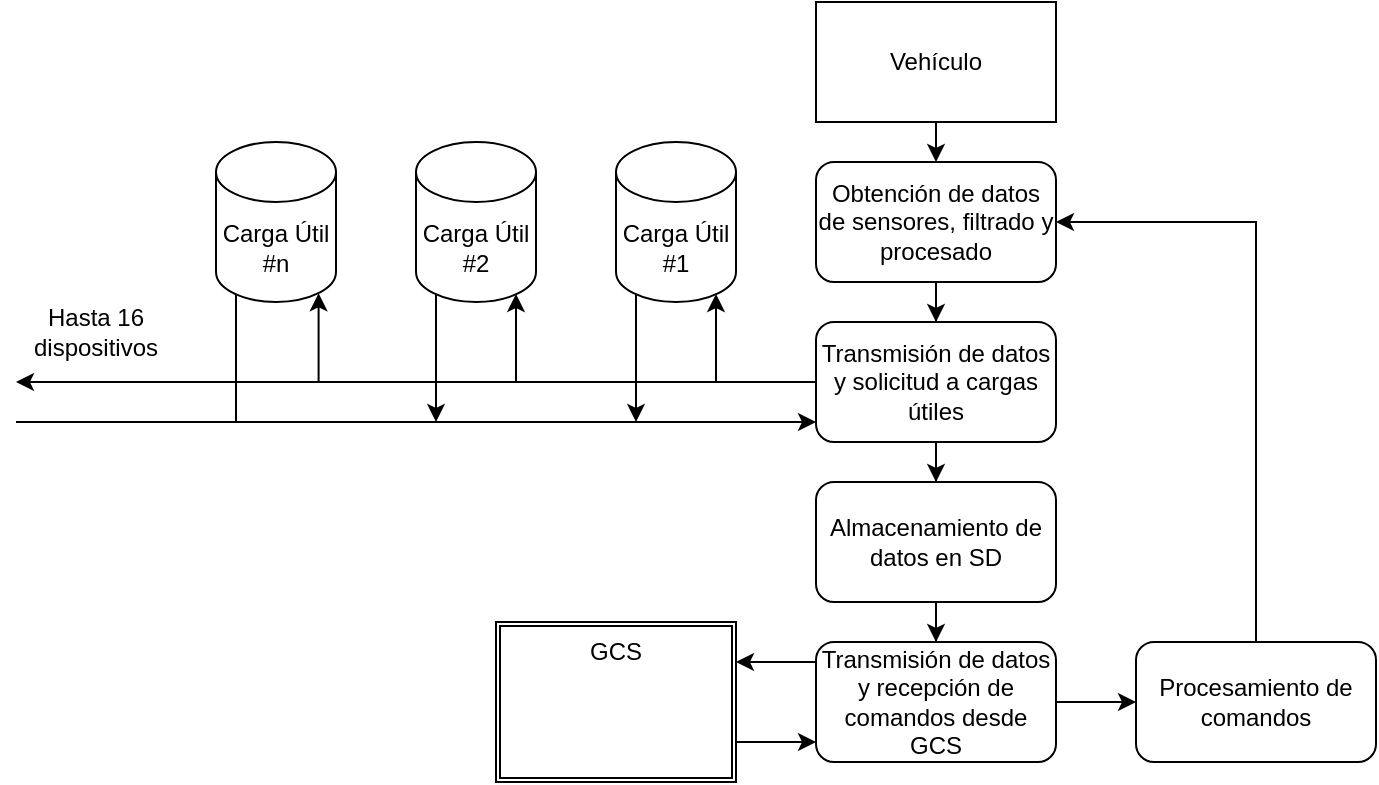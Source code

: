 <mxfile version="24.7.7">
  <diagram name="Página-1" id="j4Q7XIAzl5aHtjc_Au4m">
    <mxGraphModel dx="1895" dy="451" grid="1" gridSize="10" guides="1" tooltips="1" connect="1" arrows="1" fold="1" page="1" pageScale="1" pageWidth="827" pageHeight="1169" math="0" shadow="0">
      <root>
        <mxCell id="0" />
        <mxCell id="1" parent="0" />
        <mxCell id="s6FO2uf2t72eA_e3wLJF-3" style="edgeStyle=orthogonalEdgeStyle;rounded=0;orthogonalLoop=1;jettySize=auto;html=1;entryX=0.5;entryY=0;entryDx=0;entryDy=0;" edge="1" parent="1" source="s6FO2uf2t72eA_e3wLJF-1">
          <mxGeometry relative="1" as="geometry">
            <mxPoint x="220" y="120" as="targetPoint" />
          </mxGeometry>
        </mxCell>
        <mxCell id="s6FO2uf2t72eA_e3wLJF-1" value="Vehículo" style="rounded=0;whiteSpace=wrap;html=1;" vertex="1" parent="1">
          <mxGeometry x="160" y="40" width="120" height="60" as="geometry" />
        </mxCell>
        <mxCell id="s6FO2uf2t72eA_e3wLJF-23" style="edgeStyle=orthogonalEdgeStyle;rounded=0;orthogonalLoop=1;jettySize=auto;html=1;entryX=0.5;entryY=0;entryDx=0;entryDy=0;" edge="1" parent="1" source="s6FO2uf2t72eA_e3wLJF-8" target="s6FO2uf2t72eA_e3wLJF-9">
          <mxGeometry relative="1" as="geometry" />
        </mxCell>
        <mxCell id="s6FO2uf2t72eA_e3wLJF-8" value="Obtención de datos de sensores, filtrado y procesado" style="rounded=1;whiteSpace=wrap;html=1;" vertex="1" parent="1">
          <mxGeometry x="160" y="120" width="120" height="60" as="geometry" />
        </mxCell>
        <mxCell id="s6FO2uf2t72eA_e3wLJF-25" style="edgeStyle=orthogonalEdgeStyle;rounded=0;orthogonalLoop=1;jettySize=auto;html=1;" edge="1" parent="1" source="s6FO2uf2t72eA_e3wLJF-9" target="s6FO2uf2t72eA_e3wLJF-24">
          <mxGeometry relative="1" as="geometry" />
        </mxCell>
        <mxCell id="s6FO2uf2t72eA_e3wLJF-9" value="Transmisión de datos y solicitud a cargas útiles" style="rounded=1;whiteSpace=wrap;html=1;" vertex="1" parent="1">
          <mxGeometry x="160" y="200" width="120" height="60" as="geometry" />
        </mxCell>
        <mxCell id="s6FO2uf2t72eA_e3wLJF-11" value="Carga Útil #1" style="shape=cylinder3;whiteSpace=wrap;html=1;boundedLbl=1;backgroundOutline=1;size=15;" vertex="1" parent="1">
          <mxGeometry x="60" y="110" width="60" height="80" as="geometry" />
        </mxCell>
        <mxCell id="s6FO2uf2t72eA_e3wLJF-12" value="Carga Útil #2" style="shape=cylinder3;whiteSpace=wrap;html=1;boundedLbl=1;backgroundOutline=1;size=15;" vertex="1" parent="1">
          <mxGeometry x="-40" y="110" width="60" height="80" as="geometry" />
        </mxCell>
        <mxCell id="s6FO2uf2t72eA_e3wLJF-14" style="edgeStyle=orthogonalEdgeStyle;rounded=0;orthogonalLoop=1;jettySize=auto;html=1;exitX=0.145;exitY=1;exitDx=0;exitDy=-4.35;exitPerimeter=0;" edge="1" parent="1" source="s6FO2uf2t72eA_e3wLJF-13">
          <mxGeometry relative="1" as="geometry">
            <mxPoint x="160" y="250" as="targetPoint" />
            <Array as="points">
              <mxPoint x="-130" y="186" />
              <mxPoint x="-130" y="250" />
              <mxPoint x="160" y="250" />
            </Array>
          </mxGeometry>
        </mxCell>
        <mxCell id="s6FO2uf2t72eA_e3wLJF-13" value="Carga Útil #n" style="shape=cylinder3;whiteSpace=wrap;html=1;boundedLbl=1;backgroundOutline=1;size=15;" vertex="1" parent="1">
          <mxGeometry x="-140" y="110" width="60" height="80" as="geometry" />
        </mxCell>
        <mxCell id="s6FO2uf2t72eA_e3wLJF-15" style="edgeStyle=orthogonalEdgeStyle;rounded=0;orthogonalLoop=1;jettySize=auto;html=1;entryX=0.855;entryY=1;entryDx=0;entryDy=-4.35;entryPerimeter=0;" edge="1" parent="1" source="s6FO2uf2t72eA_e3wLJF-9" target="s6FO2uf2t72eA_e3wLJF-13">
          <mxGeometry relative="1" as="geometry" />
        </mxCell>
        <mxCell id="s6FO2uf2t72eA_e3wLJF-16" value="" style="endArrow=none;html=1;rounded=0;" edge="1" parent="1">
          <mxGeometry width="50" height="50" relative="1" as="geometry">
            <mxPoint x="-240" y="250" as="sourcePoint" />
            <mxPoint x="-130" y="250" as="targetPoint" />
          </mxGeometry>
        </mxCell>
        <mxCell id="s6FO2uf2t72eA_e3wLJF-17" value="" style="endArrow=classic;html=1;rounded=0;" edge="1" parent="1">
          <mxGeometry width="50" height="50" relative="1" as="geometry">
            <mxPoint x="-80" y="230" as="sourcePoint" />
            <mxPoint x="-240" y="230" as="targetPoint" />
          </mxGeometry>
        </mxCell>
        <mxCell id="s6FO2uf2t72eA_e3wLJF-18" value="" style="endArrow=classic;html=1;rounded=0;" edge="1" parent="1">
          <mxGeometry width="50" height="50" relative="1" as="geometry">
            <mxPoint x="10" y="230" as="sourcePoint" />
            <mxPoint x="10" y="186" as="targetPoint" />
          </mxGeometry>
        </mxCell>
        <mxCell id="s6FO2uf2t72eA_e3wLJF-19" value="" style="endArrow=classic;html=1;rounded=0;" edge="1" parent="1">
          <mxGeometry width="50" height="50" relative="1" as="geometry">
            <mxPoint x="-30" y="186" as="sourcePoint" />
            <mxPoint x="-30" y="250" as="targetPoint" />
          </mxGeometry>
        </mxCell>
        <mxCell id="s6FO2uf2t72eA_e3wLJF-20" value="" style="endArrow=classic;html=1;rounded=0;" edge="1" parent="1">
          <mxGeometry width="50" height="50" relative="1" as="geometry">
            <mxPoint x="110" y="230" as="sourcePoint" />
            <mxPoint x="110" y="186" as="targetPoint" />
          </mxGeometry>
        </mxCell>
        <mxCell id="s6FO2uf2t72eA_e3wLJF-21" value="" style="endArrow=classic;html=1;rounded=0;" edge="1" parent="1">
          <mxGeometry width="50" height="50" relative="1" as="geometry">
            <mxPoint x="70" y="186" as="sourcePoint" />
            <mxPoint x="70" y="250" as="targetPoint" />
          </mxGeometry>
        </mxCell>
        <mxCell id="s6FO2uf2t72eA_e3wLJF-22" value="Hasta 16 dispositivos" style="text;html=1;align=center;verticalAlign=middle;whiteSpace=wrap;rounded=0;" vertex="1" parent="1">
          <mxGeometry x="-230" y="190" width="60" height="30" as="geometry" />
        </mxCell>
        <mxCell id="s6FO2uf2t72eA_e3wLJF-27" style="edgeStyle=orthogonalEdgeStyle;rounded=0;orthogonalLoop=1;jettySize=auto;html=1;" edge="1" parent="1" source="s6FO2uf2t72eA_e3wLJF-24" target="s6FO2uf2t72eA_e3wLJF-26">
          <mxGeometry relative="1" as="geometry" />
        </mxCell>
        <mxCell id="s6FO2uf2t72eA_e3wLJF-24" value="Almacenamiento de datos en SD" style="rounded=1;whiteSpace=wrap;html=1;" vertex="1" parent="1">
          <mxGeometry x="160" y="280" width="120" height="60" as="geometry" />
        </mxCell>
        <mxCell id="s6FO2uf2t72eA_e3wLJF-50" style="edgeStyle=orthogonalEdgeStyle;rounded=0;orthogonalLoop=1;jettySize=auto;html=1;entryX=0;entryY=0.5;entryDx=0;entryDy=0;" edge="1" parent="1" source="s6FO2uf2t72eA_e3wLJF-26" target="s6FO2uf2t72eA_e3wLJF-43">
          <mxGeometry relative="1" as="geometry" />
        </mxCell>
        <mxCell id="s6FO2uf2t72eA_e3wLJF-26" value="Transmisión de datos y recepción de comandos desde GCS" style="rounded=1;whiteSpace=wrap;html=1;" vertex="1" parent="1">
          <mxGeometry x="160" y="360" width="120" height="60" as="geometry" />
        </mxCell>
        <mxCell id="s6FO2uf2t72eA_e3wLJF-51" style="edgeStyle=orthogonalEdgeStyle;rounded=0;orthogonalLoop=1;jettySize=auto;html=1;entryX=1;entryY=0.5;entryDx=0;entryDy=0;" edge="1" parent="1" source="s6FO2uf2t72eA_e3wLJF-43" target="s6FO2uf2t72eA_e3wLJF-8">
          <mxGeometry relative="1" as="geometry">
            <Array as="points">
              <mxPoint x="380" y="150" />
            </Array>
          </mxGeometry>
        </mxCell>
        <mxCell id="s6FO2uf2t72eA_e3wLJF-43" value="Procesamiento de comandos" style="rounded=1;whiteSpace=wrap;html=1;" vertex="1" parent="1">
          <mxGeometry x="320" y="360" width="120" height="60" as="geometry" />
        </mxCell>
        <mxCell id="s6FO2uf2t72eA_e3wLJF-44" value="" style="shape=ext;double=1;rounded=0;whiteSpace=wrap;html=1;" vertex="1" parent="1">
          <mxGeometry y="350" width="120" height="80" as="geometry" />
        </mxCell>
        <mxCell id="s6FO2uf2t72eA_e3wLJF-45" value="" style="shape=image;verticalLabelPosition=bottom;labelBackgroundColor=default;verticalAlign=top;aspect=fixed;imageAspect=0;image=https://c8.alamy.com/compes/r4j6ta/lineas-en-blanco-y-negro-con-antena-de-satelite-r4j6ta.jpg;clipPath=inset(0% 0% 7.67% 0%);" vertex="1" parent="1">
          <mxGeometry x="20" y="380.04" width="33.72" height="39.91" as="geometry" />
        </mxCell>
        <mxCell id="s6FO2uf2t72eA_e3wLJF-46" value="" style="shape=image;verticalLabelPosition=bottom;labelBackgroundColor=default;verticalAlign=top;aspect=fixed;imageAspect=0;image=https://prints.ultracoloringpages.com/df8d2b2e448be38baae4f7af02338fa9.png;" vertex="1" parent="1">
          <mxGeometry x="60" y="375" width="50" height="50" as="geometry" />
        </mxCell>
        <mxCell id="s6FO2uf2t72eA_e3wLJF-47" value="GCS" style="text;html=1;align=center;verticalAlign=middle;whiteSpace=wrap;rounded=0;" vertex="1" parent="1">
          <mxGeometry x="30" y="350.04" width="60" height="30" as="geometry" />
        </mxCell>
        <mxCell id="s6FO2uf2t72eA_e3wLJF-48" value="" style="endArrow=classic;html=1;rounded=0;entryX=1;entryY=0.25;entryDx=0;entryDy=0;" edge="1" parent="1" target="s6FO2uf2t72eA_e3wLJF-44">
          <mxGeometry width="50" height="50" relative="1" as="geometry">
            <mxPoint x="160" y="370" as="sourcePoint" />
            <mxPoint x="210" y="320" as="targetPoint" />
          </mxGeometry>
        </mxCell>
        <mxCell id="s6FO2uf2t72eA_e3wLJF-49" value="" style="endArrow=classic;html=1;rounded=0;" edge="1" parent="1">
          <mxGeometry width="50" height="50" relative="1" as="geometry">
            <mxPoint x="120" y="410" as="sourcePoint" />
            <mxPoint x="160" y="410" as="targetPoint" />
          </mxGeometry>
        </mxCell>
      </root>
    </mxGraphModel>
  </diagram>
</mxfile>
